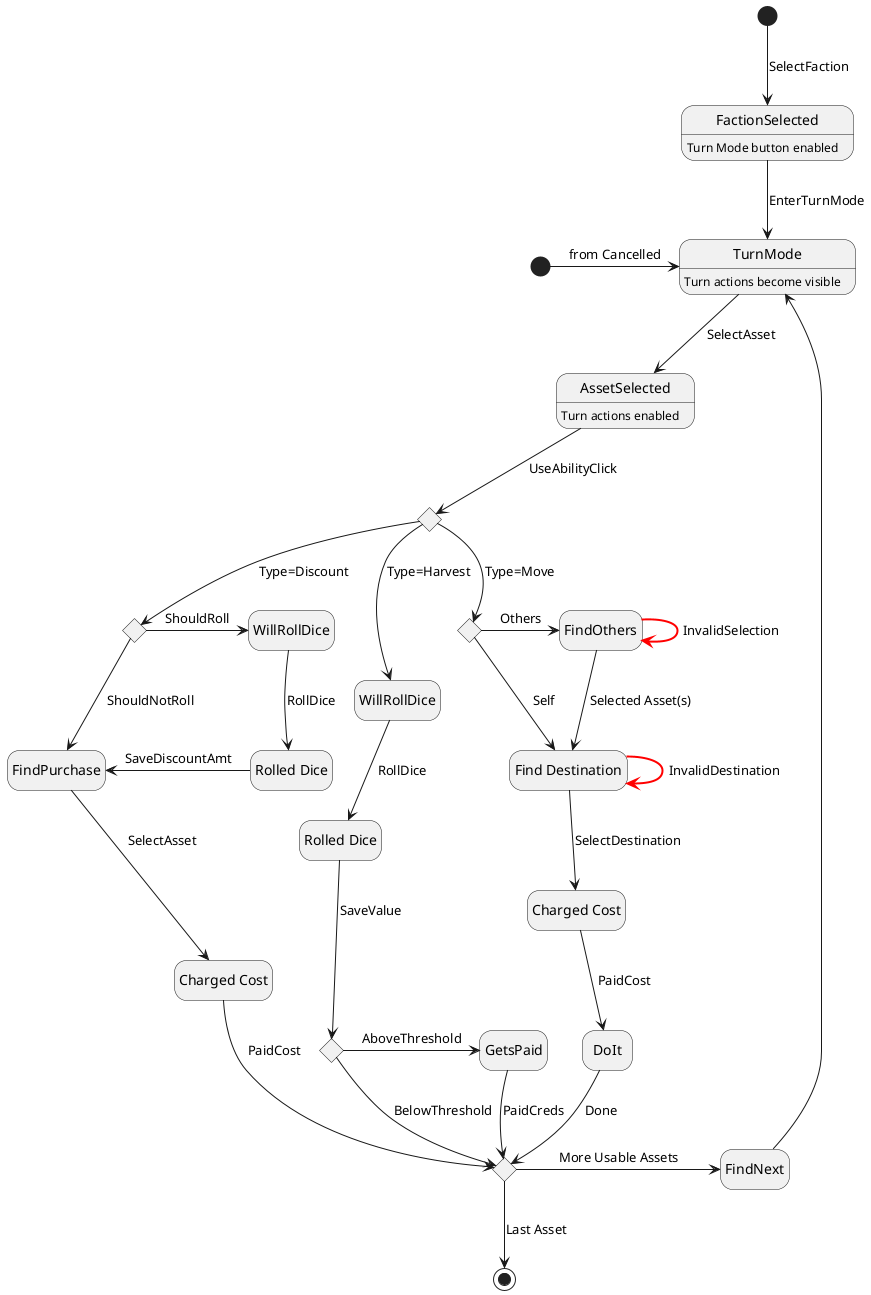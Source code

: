 @startuml Faction Turn Use Ability States
hide empty description

state "FactionSelected" as FS : Turn Mode button enabled
state "TurnMode" as TM : Turn actions become visible
state "AssetSelected" as ASel : Turn actions enabled
state cancelled <<start>>
state "Type?" as type <<choice>>
state "Move Self?" as self <<choice>>
state "Find Destination" as FD
state "More Assets?" as more <<choice>>
state "Charged Cost" as CC1
state "Charged Cost" as CC2
state "Meets Threshold" as enough <<choice>>
state "WillRollDice" as WRD1
state "WillRollDice" as WRD2
state "Should Roll" as toroll <<choice>>
state "Rolled Dice" as RD1
state "Rolled Dice" as RD2

' TODO add where can the process be cancelled.

[*] --> FS : SelectFaction
FS --> TM : EnterTurnMode
cancelled -> TM : from Cancelled
TM --> ASel : SelectAsset
ASel --> type : UseAbilityClick

type --> self : Type=Move
self --> FD : Self
self -> FindOthers : Others
FindOthers --> FD : Selected Asset(s)
FindOthers -[#red,bold]-> FindOthers : InvalidSelection
FD -[#red,bold]-> FD : InvalidDestination
FD --> CC1 : SelectDestination
CC1 --> DoIt : PaidCost
DoIt --> more : Done

type --> toroll : Type=Discount
toroll -> WRD2 : ShouldRoll
WRD2 --> RD2 : RollDice
RD2 -> FindPurchase : SaveDiscountAmt
toroll --> FindPurchase : ShouldNotRoll
FindPurchase --> CC2 : SelectAsset
CC2 --> more : PaidCost

type --> WRD1 : Type=Harvest
WRD1 --> RD1 : RollDice
RD1 --> enough : SaveValue
enough --> more : BelowThreshold
enough -> GetsPaid : AboveThreshold
GetsPaid --> more : PaidCreds

more -> FindNext : More Usable Assets
more --> [*] : Last Asset
FindNext -> TM

@enduml